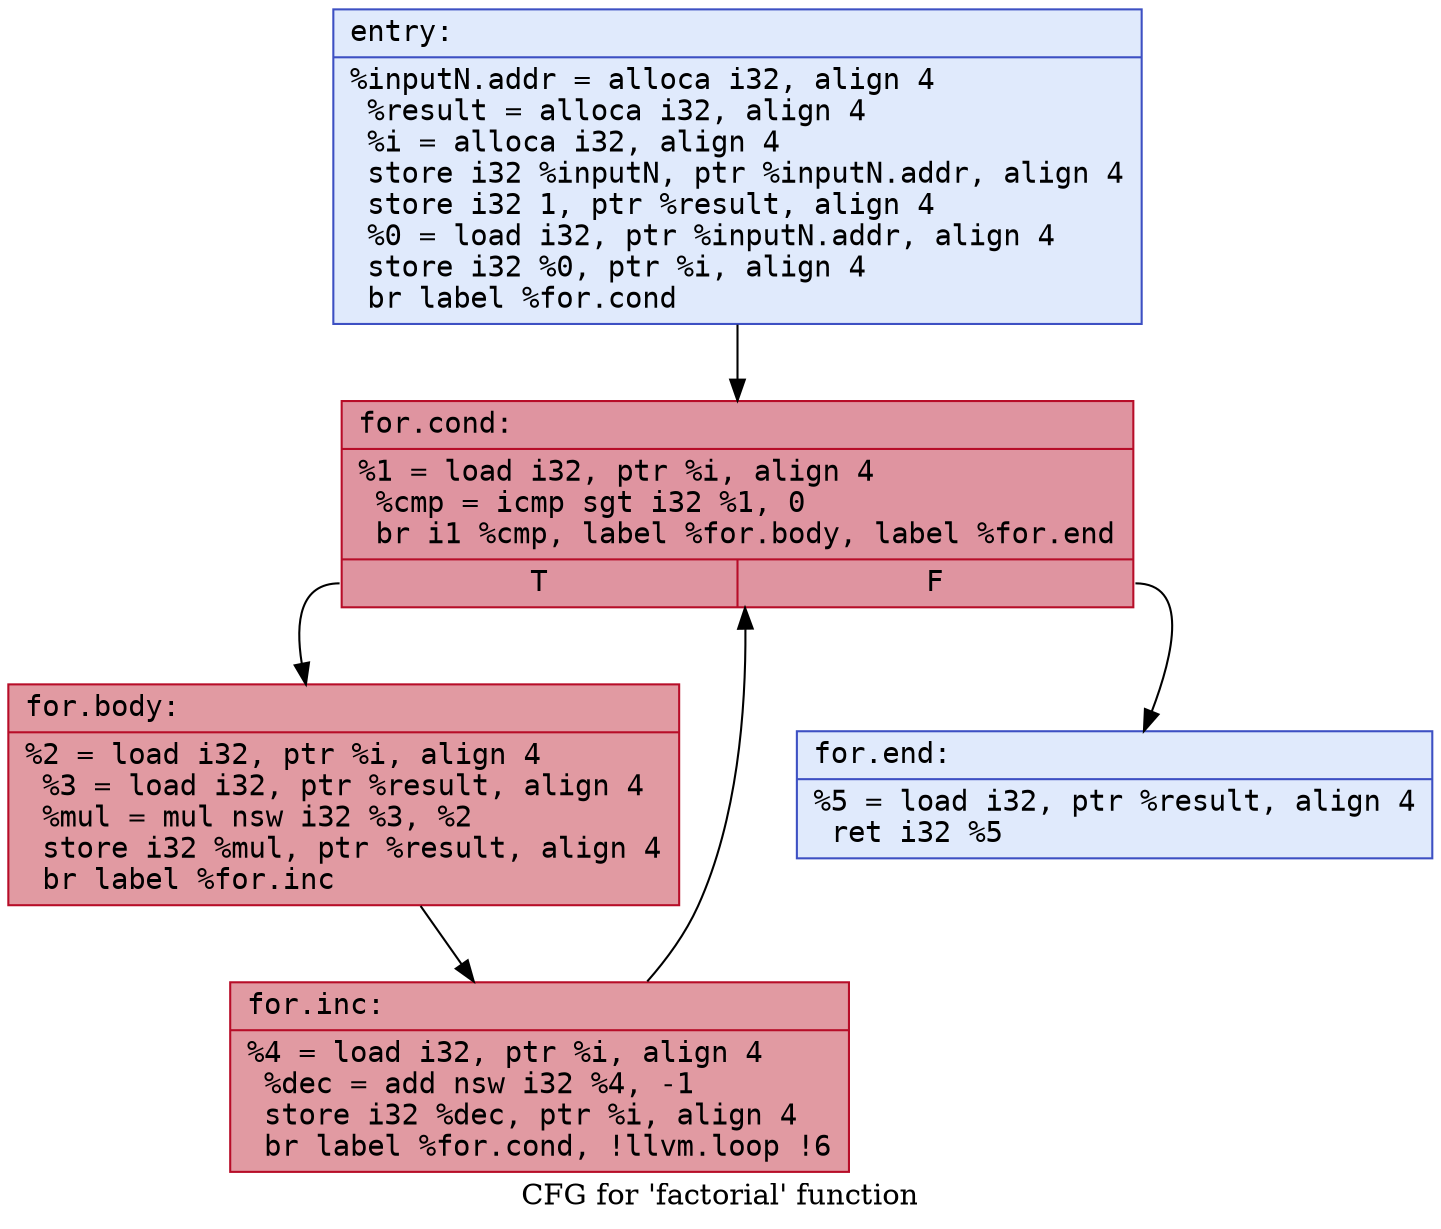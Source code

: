 digraph "CFG for 'factorial' function" {
	label="CFG for 'factorial' function";

	Node0x5562201f7a30 [shape=record,color="#3d50c3ff", style=filled, fillcolor="#b9d0f970" fontname="Courier",label="{entry:\l|  %inputN.addr = alloca i32, align 4\l  %result = alloca i32, align 4\l  %i = alloca i32, align 4\l  store i32 %inputN, ptr %inputN.addr, align 4\l  store i32 1, ptr %result, align 4\l  %0 = load i32, ptr %inputN.addr, align 4\l  store i32 %0, ptr %i, align 4\l  br label %for.cond\l}"];
	Node0x5562201f7a30 -> Node0x5562201f9e50[tooltip="entry -> for.cond\nProbability 100.00%" ];
	Node0x5562201f9e50 [shape=record,color="#b70d28ff", style=filled, fillcolor="#b70d2870" fontname="Courier",label="{for.cond:\l|  %1 = load i32, ptr %i, align 4\l  %cmp = icmp sgt i32 %1, 0\l  br i1 %cmp, label %for.body, label %for.end\l|{<s0>T|<s1>F}}"];
	Node0x5562201f9e50:s0 -> Node0x5562201fa4a0[tooltip="for.cond -> for.body\nProbability 96.88%" ];
	Node0x5562201f9e50:s1 -> Node0x5562201fa520[tooltip="for.cond -> for.end\nProbability 3.12%" ];
	Node0x5562201fa4a0 [shape=record,color="#b70d28ff", style=filled, fillcolor="#bb1b2c70" fontname="Courier",label="{for.body:\l|  %2 = load i32, ptr %i, align 4\l  %3 = load i32, ptr %result, align 4\l  %mul = mul nsw i32 %3, %2\l  store i32 %mul, ptr %result, align 4\l  br label %for.inc\l}"];
	Node0x5562201fa4a0 -> Node0x5562201fa870[tooltip="for.body -> for.inc\nProbability 100.00%" ];
	Node0x5562201fa870 [shape=record,color="#b70d28ff", style=filled, fillcolor="#bb1b2c70" fontname="Courier",label="{for.inc:\l|  %4 = load i32, ptr %i, align 4\l  %dec = add nsw i32 %4, -1\l  store i32 %dec, ptr %i, align 4\l  br label %for.cond, !llvm.loop !6\l}"];
	Node0x5562201fa870 -> Node0x5562201f9e50[tooltip="for.inc -> for.cond\nProbability 100.00%" ];
	Node0x5562201fa520 [shape=record,color="#3d50c3ff", style=filled, fillcolor="#b9d0f970" fontname="Courier",label="{for.end:\l|  %5 = load i32, ptr %result, align 4\l  ret i32 %5\l}"];
}
